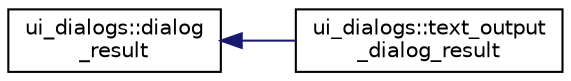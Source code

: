 digraph "Graphical Class Hierarchy"
{
 // LATEX_PDF_SIZE
  edge [fontname="Helvetica",fontsize="10",labelfontname="Helvetica",labelfontsize="10"];
  node [fontname="Helvetica",fontsize="10",shape=record];
  rankdir="LR";
  Node0 [label="ui_dialogs::dialog\l_result",height=0.2,width=0.4,color="black", fillcolor="white", style="filled",URL="$structui__dialogs_1_1dialog__result.html",tooltip="A type containing results from the dialog interaction."];
  Node0 -> Node1 [dir="back",color="midnightblue",fontsize="10",style="solid",fontname="Helvetica"];
  Node1 [label="ui_dialogs::text_output\l_dialog_result",height=0.2,width=0.4,color="black", fillcolor="white", style="filled",URL="$structui__dialogs_1_1text__output__dialog__result.html",tooltip="A type containing results from a dialog that returns text such as an open-file dialog."];
}
